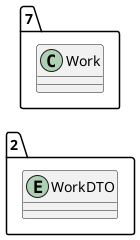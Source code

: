 @startuml 
allow_mixing
left to right direction
package "2"{
entity WorkDTO

}
package "7"{
class Work
}
@enduml